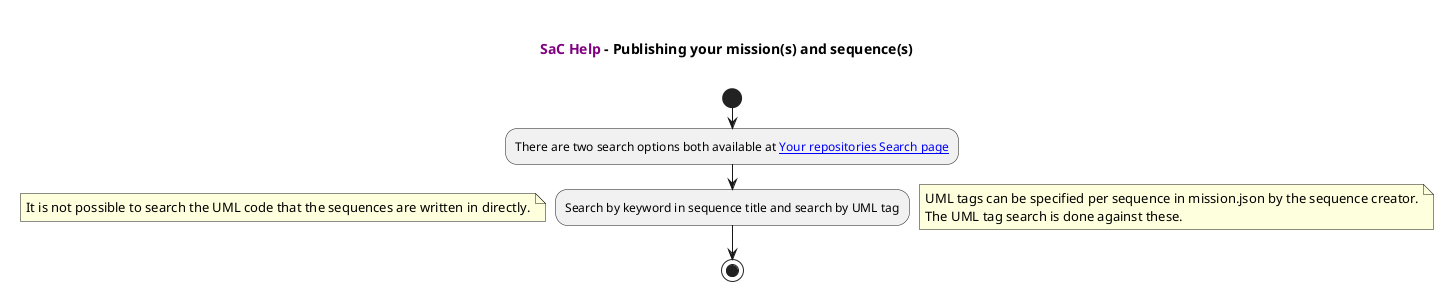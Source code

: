@startuml

title

  <font color=purple><b>SaC Help</b></font> - Publishing your mission(s) and sequence(s)

end title

start
:There are two search options both available at [[https://github.com/your_organization/your_repository{Right click to open in a new window or a new tab} Your repositories Search page]];
:Search by keyword in sequence title and search by UML tag;
note left
 It is not possible to search the UML code that the sequences are written in directly.
end note
note right
 UML tags can be specified per sequence in mission.json by the sequence creator.
 The UML tag search is done against these.
end note
stop
@enduml
